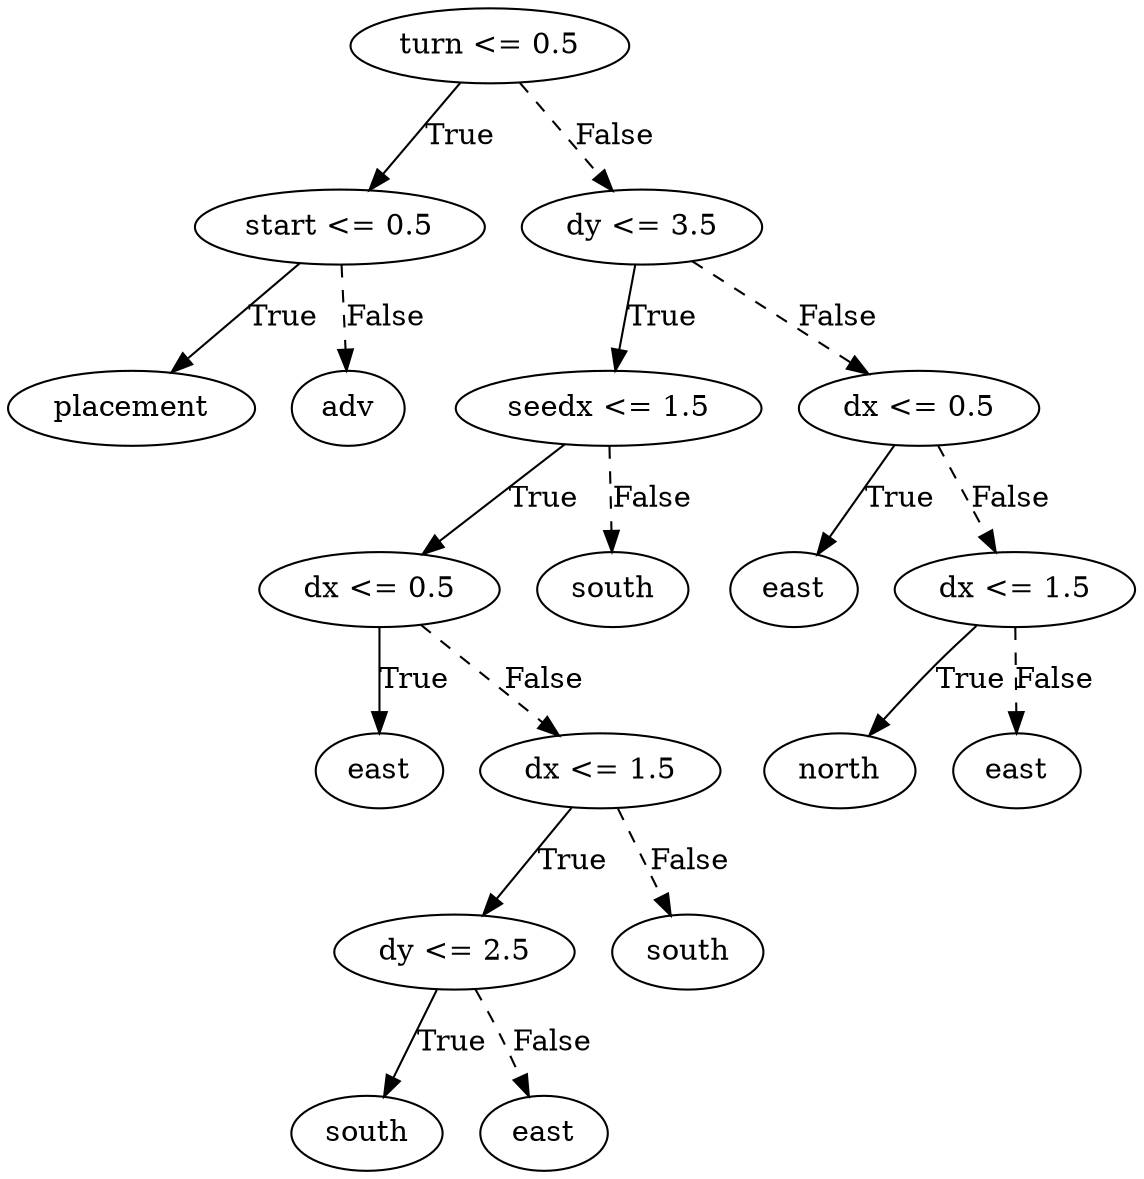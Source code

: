 digraph {
0 [label="turn <= 0.5"];
1 [label="start <= 0.5"];
2 [label="placement"];
1 -> 2 [label="True"];
3 [label="adv"];
1 -> 3 [style="dashed", label="False"];
0 -> 1 [label="True"];
4 [label="dy <= 3.5"];
5 [label="seedx <= 1.5"];
6 [label="dx <= 0.5"];
7 [label="east"];
6 -> 7 [label="True"];
8 [label="dx <= 1.5"];
9 [label="dy <= 2.5"];
10 [label="south"];
9 -> 10 [label="True"];
11 [label="east"];
9 -> 11 [style="dashed", label="False"];
8 -> 9 [label="True"];
12 [label="south"];
8 -> 12 [style="dashed", label="False"];
6 -> 8 [style="dashed", label="False"];
5 -> 6 [label="True"];
13 [label="south"];
5 -> 13 [style="dashed", label="False"];
4 -> 5 [label="True"];
14 [label="dx <= 0.5"];
15 [label="east"];
14 -> 15 [label="True"];
16 [label="dx <= 1.5"];
17 [label="north"];
16 -> 17 [label="True"];
18 [label="east"];
16 -> 18 [style="dashed", label="False"];
14 -> 16 [style="dashed", label="False"];
4 -> 14 [style="dashed", label="False"];
0 -> 4 [style="dashed", label="False"];

}
